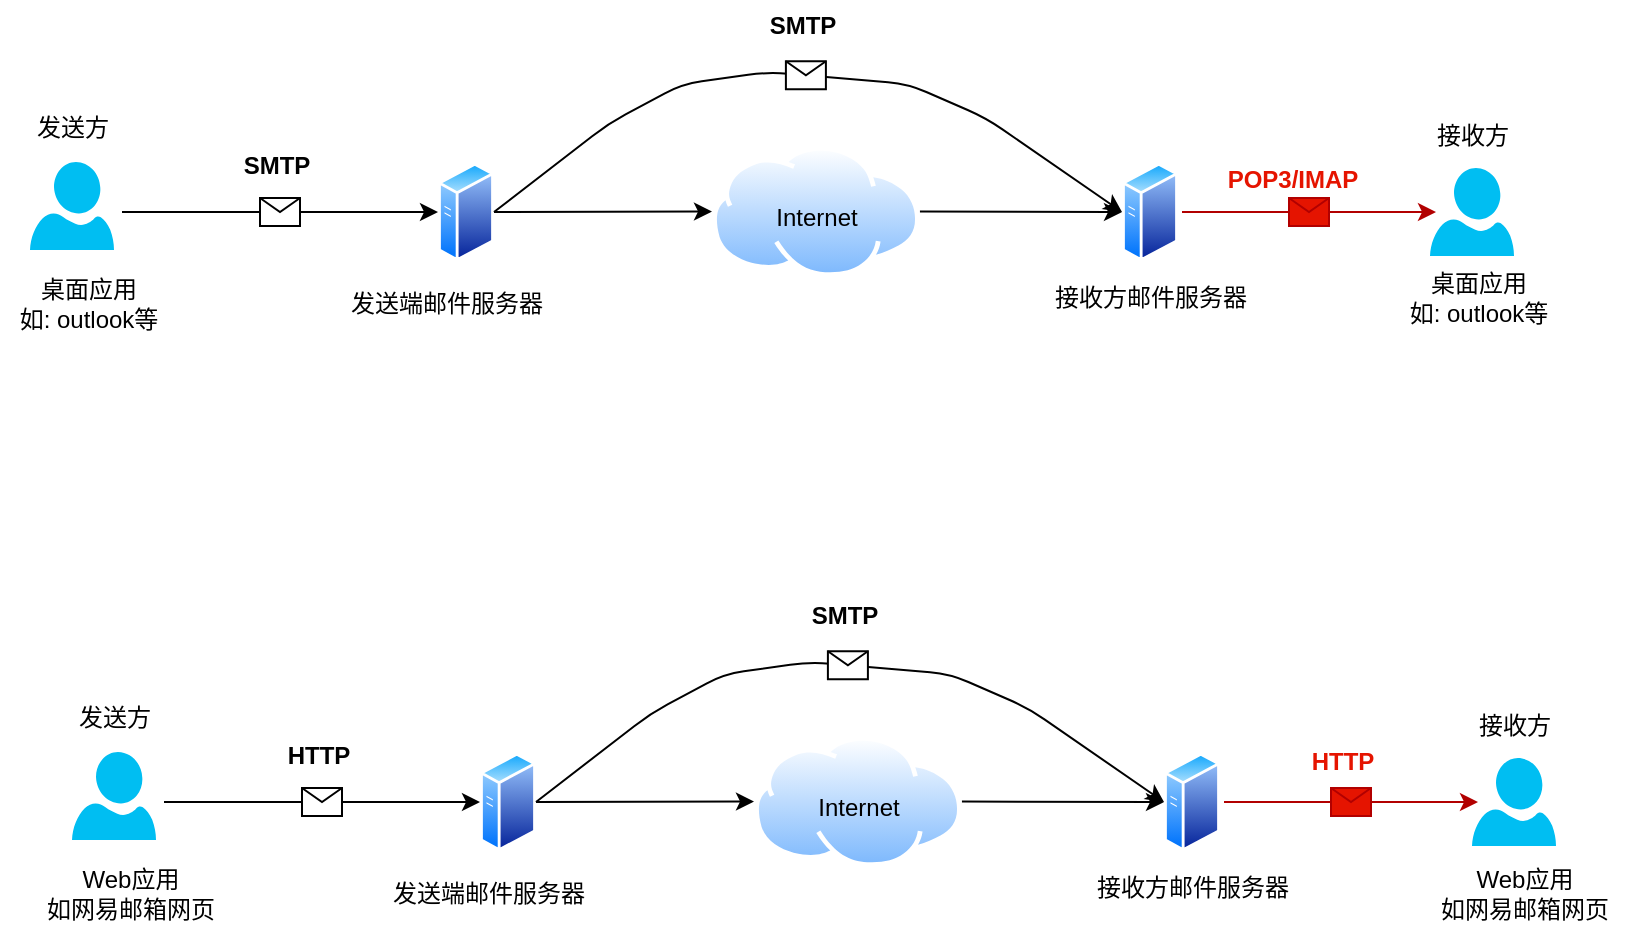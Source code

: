<mxfile>
    <diagram id="eyyDCM0nSM1MxquzgQ7L" name="第 1 页">
        <mxGraphModel dx="1173" dy="883" grid="0" gridSize="10" guides="1" tooltips="1" connect="1" arrows="1" fold="1" page="1" pageScale="1" pageWidth="1169" pageHeight="827" background="#ffffff" math="0" shadow="0">
            <root>
                <mxCell id="0"/>
                <mxCell id="1" parent="0"/>
                <mxCell id="13" style="edgeStyle=none;html=1;exitX=1;exitY=0.5;exitDx=0;exitDy=0;entryX=0;entryY=0.5;entryDx=0;entryDy=0;strokeColor=#000000;fontColor=#000000;" parent="1" source="3" target="11" edge="1">
                    <mxGeometry relative="1" as="geometry"/>
                </mxCell>
                <mxCell id="3" value="" style="aspect=fixed;perimeter=ellipsePerimeter;html=1;align=center;shadow=0;dashed=0;spacingTop=3;image;image=img/lib/active_directory/generic_server.svg;" parent="1" vertex="1">
                    <mxGeometry x="392" y="163" width="28.0" height="50" as="geometry"/>
                </mxCell>
                <mxCell id="4" value="" style="endArrow=classic;html=1;strokeColor=#000000;entryX=0;entryY=0.5;entryDx=0;entryDy=0;" parent="1" target="3" edge="1">
                    <mxGeometry relative="1" as="geometry">
                        <mxPoint x="234" y="188" as="sourcePoint"/>
                        <mxPoint x="357" y="188" as="targetPoint"/>
                    </mxGeometry>
                </mxCell>
                <mxCell id="5" value="" style="shape=message;html=1;outlineConnect=0;" parent="4" vertex="1">
                    <mxGeometry width="20" height="14" relative="1" as="geometry">
                        <mxPoint x="-10" y="-7" as="offset"/>
                    </mxGeometry>
                </mxCell>
                <mxCell id="8" value="&lt;font color=&quot;#000000&quot;&gt;发送端邮件服务器&lt;/font&gt;" style="text;html=1;align=center;verticalAlign=middle;resizable=0;points=[];autosize=1;strokeColor=none;fillColor=none;" parent="1" vertex="1">
                    <mxGeometry x="339" y="220.5" width="114" height="26" as="geometry"/>
                </mxCell>
                <mxCell id="9" value="" style="verticalLabelPosition=bottom;html=1;verticalAlign=top;align=center;strokeColor=none;fillColor=#00BEF2;shape=mxgraph.azure.user;fontColor=#000000;" parent="1" vertex="1">
                    <mxGeometry x="188" y="163" width="42" height="44" as="geometry"/>
                </mxCell>
                <mxCell id="10" value="桌面应用&lt;br&gt;如: outlook等" style="text;html=1;align=center;verticalAlign=middle;resizable=0;points=[];autosize=1;strokeColor=none;fillColor=none;fontColor=#000000;" parent="1" vertex="1">
                    <mxGeometry x="173" y="213" width="87" height="41" as="geometry"/>
                </mxCell>
                <mxCell id="16" style="edgeStyle=none;html=1;exitX=1;exitY=0.5;exitDx=0;exitDy=0;entryX=0;entryY=0.5;entryDx=0;entryDy=0;strokeColor=#000000;fontColor=#000000;" parent="1" source="11" target="14" edge="1">
                    <mxGeometry relative="1" as="geometry"/>
                </mxCell>
                <mxCell id="11" value="" style="aspect=fixed;perimeter=ellipsePerimeter;html=1;align=center;shadow=0;dashed=0;spacingTop=3;image;image=img/lib/active_directory/internet_cloud.svg;fontColor=#000000;fillColor=none;" parent="1" vertex="1">
                    <mxGeometry x="529" y="155" width="103.97" height="65.5" as="geometry"/>
                </mxCell>
                <mxCell id="12" value="Internet" style="text;html=1;align=center;verticalAlign=middle;resizable=0;points=[];autosize=1;strokeColor=none;fillColor=none;fontColor=#000000;" parent="1" vertex="1">
                    <mxGeometry x="551.49" y="177.5" width="59" height="26" as="geometry"/>
                </mxCell>
                <mxCell id="14" value="" style="aspect=fixed;perimeter=ellipsePerimeter;html=1;align=center;shadow=0;dashed=0;spacingTop=3;image;image=img/lib/active_directory/generic_server.svg;" parent="1" vertex="1">
                    <mxGeometry x="734" y="163" width="28.0" height="50" as="geometry"/>
                </mxCell>
                <mxCell id="15" value="&lt;font color=&quot;#000000&quot;&gt;接收方邮件服务器&lt;/font&gt;" style="text;html=1;align=center;verticalAlign=middle;resizable=0;points=[];autosize=1;strokeColor=none;fillColor=none;" parent="1" vertex="1">
                    <mxGeometry x="691" y="218" width="114" height="26" as="geometry"/>
                </mxCell>
                <mxCell id="19" value="" style="verticalLabelPosition=bottom;html=1;verticalAlign=top;align=center;strokeColor=none;fillColor=#00BEF2;shape=mxgraph.azure.user;fontColor=#000000;" parent="1" vertex="1">
                    <mxGeometry x="888" y="166" width="42" height="44" as="geometry"/>
                </mxCell>
                <mxCell id="24" value="发送方" style="text;html=1;align=center;verticalAlign=middle;resizable=0;points=[];autosize=1;strokeColor=none;fillColor=none;fontColor=#000000;" parent="1" vertex="1">
                    <mxGeometry x="182" y="133" width="54" height="26" as="geometry"/>
                </mxCell>
                <mxCell id="25" value="接收方" style="text;html=1;align=center;verticalAlign=middle;resizable=0;points=[];autosize=1;strokeColor=none;fillColor=none;fontColor=#000000;" parent="1" vertex="1">
                    <mxGeometry x="882" y="137" width="54" height="26" as="geometry"/>
                </mxCell>
                <mxCell id="26" value="" style="endArrow=classic;html=1;strokeColor=#000000;entryX=0;entryY=0.5;entryDx=0;entryDy=0;exitX=1;exitY=0.5;exitDx=0;exitDy=0;" parent="1" source="3" target="14" edge="1">
                    <mxGeometry relative="1" as="geometry">
                        <mxPoint x="481" y="117" as="sourcePoint"/>
                        <mxPoint x="639.0" y="117" as="targetPoint"/>
                        <Array as="points">
                            <mxPoint x="477" y="144"/>
                            <mxPoint x="514" y="124"/>
                            <mxPoint x="557" y="118"/>
                            <mxPoint x="627" y="124"/>
                            <mxPoint x="666" y="141"/>
                        </Array>
                    </mxGeometry>
                </mxCell>
                <mxCell id="27" value="" style="shape=message;html=1;outlineConnect=0;" parent="26" vertex="1">
                    <mxGeometry width="20" height="14" relative="1" as="geometry">
                        <mxPoint x="-10" y="-7" as="offset"/>
                    </mxGeometry>
                </mxCell>
                <mxCell id="28" value="&lt;font color=&quot;#e51400&quot;&gt;&lt;b&gt;POP3/IMAP&lt;/b&gt;&lt;/font&gt;" style="text;html=1;align=center;verticalAlign=middle;resizable=0;points=[];autosize=1;strokeColor=none;fillColor=none;fontColor=#000000;" parent="1" vertex="1">
                    <mxGeometry x="777" y="159" width="83" height="26" as="geometry"/>
                </mxCell>
                <mxCell id="29" value="" style="endArrow=classic;html=1;strokeColor=#B20000;fillColor=#e51400;" parent="1" edge="1">
                    <mxGeometry relative="1" as="geometry">
                        <mxPoint x="764" y="188" as="sourcePoint"/>
                        <mxPoint x="891" y="188" as="targetPoint"/>
                    </mxGeometry>
                </mxCell>
                <mxCell id="30" value="" style="shape=message;html=1;outlineConnect=0;fillColor=#e51400;fontColor=#ffffff;strokeColor=#B20000;" parent="29" vertex="1">
                    <mxGeometry width="20" height="14" relative="1" as="geometry">
                        <mxPoint x="-10" y="-7" as="offset"/>
                    </mxGeometry>
                </mxCell>
                <mxCell id="32" value="&lt;b&gt;&lt;font color=&quot;#000000&quot;&gt;SMTP&lt;/font&gt;&lt;/b&gt;" style="text;html=1;align=center;verticalAlign=middle;resizable=0;points=[];autosize=1;strokeColor=none;fillColor=none;fontColor=#e51400;" parent="1" vertex="1">
                    <mxGeometry x="285" y="151.75" width="51" height="26" as="geometry"/>
                </mxCell>
                <mxCell id="33" value="&lt;b&gt;&lt;font color=&quot;#000000&quot;&gt;SMTP&lt;/font&gt;&lt;/b&gt;" style="text;html=1;align=center;verticalAlign=middle;resizable=0;points=[];autosize=1;strokeColor=none;fillColor=none;fontColor=#e51400;" parent="1" vertex="1">
                    <mxGeometry x="548" y="82" width="51" height="26" as="geometry"/>
                </mxCell>
                <mxCell id="34" value="桌面应用&lt;br&gt;如: outlook等" style="text;html=1;align=center;verticalAlign=middle;resizable=0;points=[];autosize=1;strokeColor=none;fillColor=none;fontColor=#000000;" vertex="1" parent="1">
                    <mxGeometry x="868" y="210.5" width="87" height="41" as="geometry"/>
                </mxCell>
                <mxCell id="35" style="edgeStyle=none;html=1;exitX=1;exitY=0.5;exitDx=0;exitDy=0;entryX=0;entryY=0.5;entryDx=0;entryDy=0;strokeColor=#000000;fontColor=#000000;" edge="1" parent="1" source="36" target="43">
                    <mxGeometry relative="1" as="geometry"/>
                </mxCell>
                <mxCell id="36" value="" style="aspect=fixed;perimeter=ellipsePerimeter;html=1;align=center;shadow=0;dashed=0;spacingTop=3;image;image=img/lib/active_directory/generic_server.svg;" vertex="1" parent="1">
                    <mxGeometry x="413" y="458" width="28.0" height="50" as="geometry"/>
                </mxCell>
                <mxCell id="37" value="" style="endArrow=classic;html=1;strokeColor=#000000;entryX=0;entryY=0.5;entryDx=0;entryDy=0;" edge="1" parent="1" target="36">
                    <mxGeometry relative="1" as="geometry">
                        <mxPoint x="255" y="483" as="sourcePoint"/>
                        <mxPoint x="378" y="483" as="targetPoint"/>
                    </mxGeometry>
                </mxCell>
                <mxCell id="38" value="" style="shape=message;html=1;outlineConnect=0;" vertex="1" parent="37">
                    <mxGeometry width="20" height="14" relative="1" as="geometry">
                        <mxPoint x="-10" y="-7" as="offset"/>
                    </mxGeometry>
                </mxCell>
                <mxCell id="39" value="&lt;font color=&quot;#000000&quot;&gt;发送端邮件服务器&lt;/font&gt;" style="text;html=1;align=center;verticalAlign=middle;resizable=0;points=[];autosize=1;strokeColor=none;fillColor=none;" vertex="1" parent="1">
                    <mxGeometry x="360" y="515.5" width="114" height="26" as="geometry"/>
                </mxCell>
                <mxCell id="40" value="" style="verticalLabelPosition=bottom;html=1;verticalAlign=top;align=center;strokeColor=none;fillColor=#00BEF2;shape=mxgraph.azure.user;fontColor=#000000;" vertex="1" parent="1">
                    <mxGeometry x="209" y="458" width="42" height="44" as="geometry"/>
                </mxCell>
                <mxCell id="41" value="Web应用&lt;br&gt;如网易邮箱网页" style="text;html=1;align=center;verticalAlign=middle;resizable=0;points=[];autosize=1;strokeColor=none;fillColor=none;fontColor=#000000;" vertex="1" parent="1">
                    <mxGeometry x="187" y="508" width="102" height="41" as="geometry"/>
                </mxCell>
                <mxCell id="42" style="edgeStyle=none;html=1;exitX=1;exitY=0.5;exitDx=0;exitDy=0;entryX=0;entryY=0.5;entryDx=0;entryDy=0;strokeColor=#000000;fontColor=#000000;" edge="1" parent="1" source="43" target="45">
                    <mxGeometry relative="1" as="geometry"/>
                </mxCell>
                <mxCell id="43" value="" style="aspect=fixed;perimeter=ellipsePerimeter;html=1;align=center;shadow=0;dashed=0;spacingTop=3;image;image=img/lib/active_directory/internet_cloud.svg;fontColor=#000000;fillColor=none;" vertex="1" parent="1">
                    <mxGeometry x="550" y="450" width="103.97" height="65.5" as="geometry"/>
                </mxCell>
                <mxCell id="44" value="Internet" style="text;html=1;align=center;verticalAlign=middle;resizable=0;points=[];autosize=1;strokeColor=none;fillColor=none;fontColor=#000000;" vertex="1" parent="1">
                    <mxGeometry x="572.49" y="472.5" width="59" height="26" as="geometry"/>
                </mxCell>
                <mxCell id="45" value="" style="aspect=fixed;perimeter=ellipsePerimeter;html=1;align=center;shadow=0;dashed=0;spacingTop=3;image;image=img/lib/active_directory/generic_server.svg;" vertex="1" parent="1">
                    <mxGeometry x="755" y="458" width="28.0" height="50" as="geometry"/>
                </mxCell>
                <mxCell id="46" value="&lt;font color=&quot;#000000&quot;&gt;接收方邮件服务器&lt;/font&gt;" style="text;html=1;align=center;verticalAlign=middle;resizable=0;points=[];autosize=1;strokeColor=none;fillColor=none;" vertex="1" parent="1">
                    <mxGeometry x="712" y="513" width="114" height="26" as="geometry"/>
                </mxCell>
                <mxCell id="47" value="" style="verticalLabelPosition=bottom;html=1;verticalAlign=top;align=center;strokeColor=none;fillColor=#00BEF2;shape=mxgraph.azure.user;fontColor=#000000;" vertex="1" parent="1">
                    <mxGeometry x="909" y="461" width="42" height="44" as="geometry"/>
                </mxCell>
                <mxCell id="48" value="发送方" style="text;html=1;align=center;verticalAlign=middle;resizable=0;points=[];autosize=1;strokeColor=none;fillColor=none;fontColor=#000000;" vertex="1" parent="1">
                    <mxGeometry x="203" y="428" width="54" height="26" as="geometry"/>
                </mxCell>
                <mxCell id="49" value="接收方" style="text;html=1;align=center;verticalAlign=middle;resizable=0;points=[];autosize=1;strokeColor=none;fillColor=none;fontColor=#000000;" vertex="1" parent="1">
                    <mxGeometry x="903" y="432" width="54" height="26" as="geometry"/>
                </mxCell>
                <mxCell id="50" value="" style="endArrow=classic;html=1;strokeColor=#000000;entryX=0;entryY=0.5;entryDx=0;entryDy=0;exitX=1;exitY=0.5;exitDx=0;exitDy=0;" edge="1" parent="1" source="36" target="45">
                    <mxGeometry relative="1" as="geometry">
                        <mxPoint x="502" y="412" as="sourcePoint"/>
                        <mxPoint x="660.0" y="412" as="targetPoint"/>
                        <Array as="points">
                            <mxPoint x="498" y="439"/>
                            <mxPoint x="535" y="419"/>
                            <mxPoint x="578" y="413"/>
                            <mxPoint x="648" y="419"/>
                            <mxPoint x="687" y="436"/>
                        </Array>
                    </mxGeometry>
                </mxCell>
                <mxCell id="51" value="" style="shape=message;html=1;outlineConnect=0;" vertex="1" parent="50">
                    <mxGeometry width="20" height="14" relative="1" as="geometry">
                        <mxPoint x="-10" y="-7" as="offset"/>
                    </mxGeometry>
                </mxCell>
                <mxCell id="52" value="&lt;font color=&quot;#e51400&quot;&gt;&lt;b&gt;HTTP&lt;/b&gt;&lt;/font&gt;" style="text;html=1;align=center;verticalAlign=middle;resizable=0;points=[];autosize=1;strokeColor=none;fillColor=none;fontColor=#000000;" vertex="1" parent="1">
                    <mxGeometry x="819" y="450" width="49" height="26" as="geometry"/>
                </mxCell>
                <mxCell id="53" value="" style="endArrow=classic;html=1;strokeColor=#B20000;fillColor=#e51400;" edge="1" parent="1">
                    <mxGeometry relative="1" as="geometry">
                        <mxPoint x="785.0" y="483" as="sourcePoint"/>
                        <mxPoint x="912" y="483" as="targetPoint"/>
                    </mxGeometry>
                </mxCell>
                <mxCell id="54" value="" style="shape=message;html=1;outlineConnect=0;fillColor=#e51400;fontColor=#ffffff;strokeColor=#B20000;" vertex="1" parent="53">
                    <mxGeometry width="20" height="14" relative="1" as="geometry">
                        <mxPoint x="-10" y="-7" as="offset"/>
                    </mxGeometry>
                </mxCell>
                <mxCell id="55" value="&lt;b&gt;&lt;font color=&quot;#000000&quot;&gt;HTTP&lt;/font&gt;&lt;/b&gt;" style="text;html=1;align=center;verticalAlign=middle;resizable=0;points=[];autosize=1;strokeColor=none;fillColor=none;fontColor=#e51400;" vertex="1" parent="1">
                    <mxGeometry x="307" y="446.75" width="49" height="26" as="geometry"/>
                </mxCell>
                <mxCell id="56" value="&lt;b&gt;&lt;font color=&quot;#000000&quot;&gt;SMTP&lt;/font&gt;&lt;/b&gt;" style="text;html=1;align=center;verticalAlign=middle;resizable=0;points=[];autosize=1;strokeColor=none;fillColor=none;fontColor=#e51400;" vertex="1" parent="1">
                    <mxGeometry x="569" y="377" width="51" height="26" as="geometry"/>
                </mxCell>
                <mxCell id="58" value="Web应用&lt;br&gt;如网易邮箱网页" style="text;html=1;align=center;verticalAlign=middle;resizable=0;points=[];autosize=1;strokeColor=none;fillColor=none;fontColor=#000000;" vertex="1" parent="1">
                    <mxGeometry x="884" y="508" width="102" height="41" as="geometry"/>
                </mxCell>
            </root>
        </mxGraphModel>
    </diagram>
</mxfile>